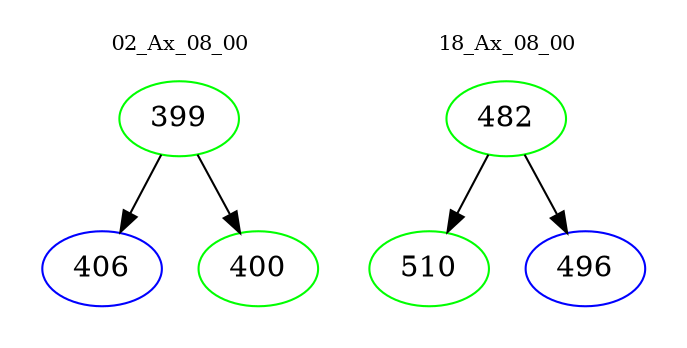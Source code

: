 digraph{
subgraph cluster_0 {
color = white
label = "02_Ax_08_00";
fontsize=10;
T0_399 [label="399", color="green"]
T0_399 -> T0_406 [color="black"]
T0_406 [label="406", color="blue"]
T0_399 -> T0_400 [color="black"]
T0_400 [label="400", color="green"]
}
subgraph cluster_1 {
color = white
label = "18_Ax_08_00";
fontsize=10;
T1_482 [label="482", color="green"]
T1_482 -> T1_510 [color="black"]
T1_510 [label="510", color="green"]
T1_482 -> T1_496 [color="black"]
T1_496 [label="496", color="blue"]
}
}
